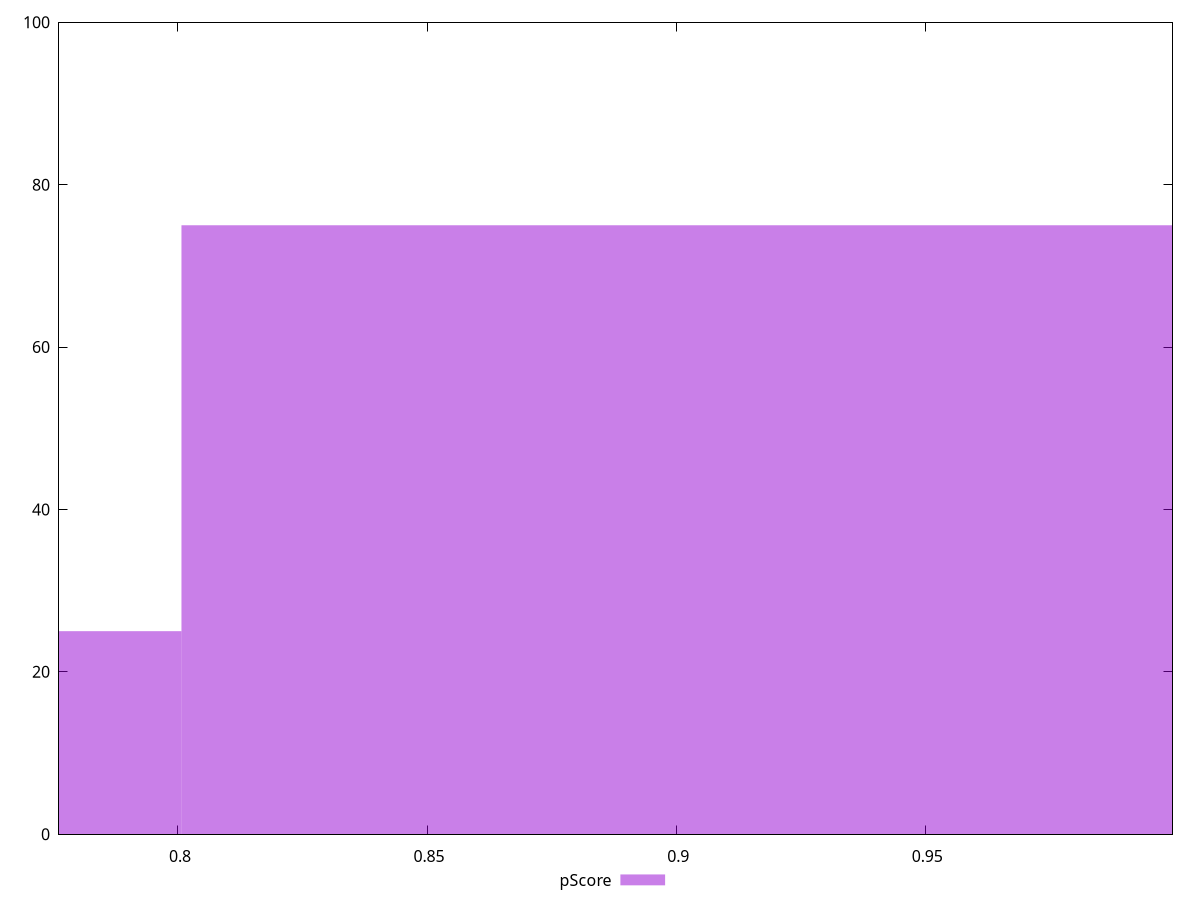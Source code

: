 reset

$pScore <<EOF
0.9151086837086999 75
0.6863315127815249 25
EOF

set key outside below
set boxwidth 0.22877717092717498
set xrange [0.7761429257345126:0.9996090852968826]
set yrange [0:100]
set trange [0:100]
set style fill transparent solid 0.5 noborder
set terminal svg size 640, 490 enhanced background rgb 'white'
set output "report_00011_2021-02-09T10:53:21.242Z/uses-long-cache-ttl/samples/pages+cached+noadtech+nomedia+nocss/pScore/histogram.svg"

plot $pScore title "pScore" with boxes

reset
